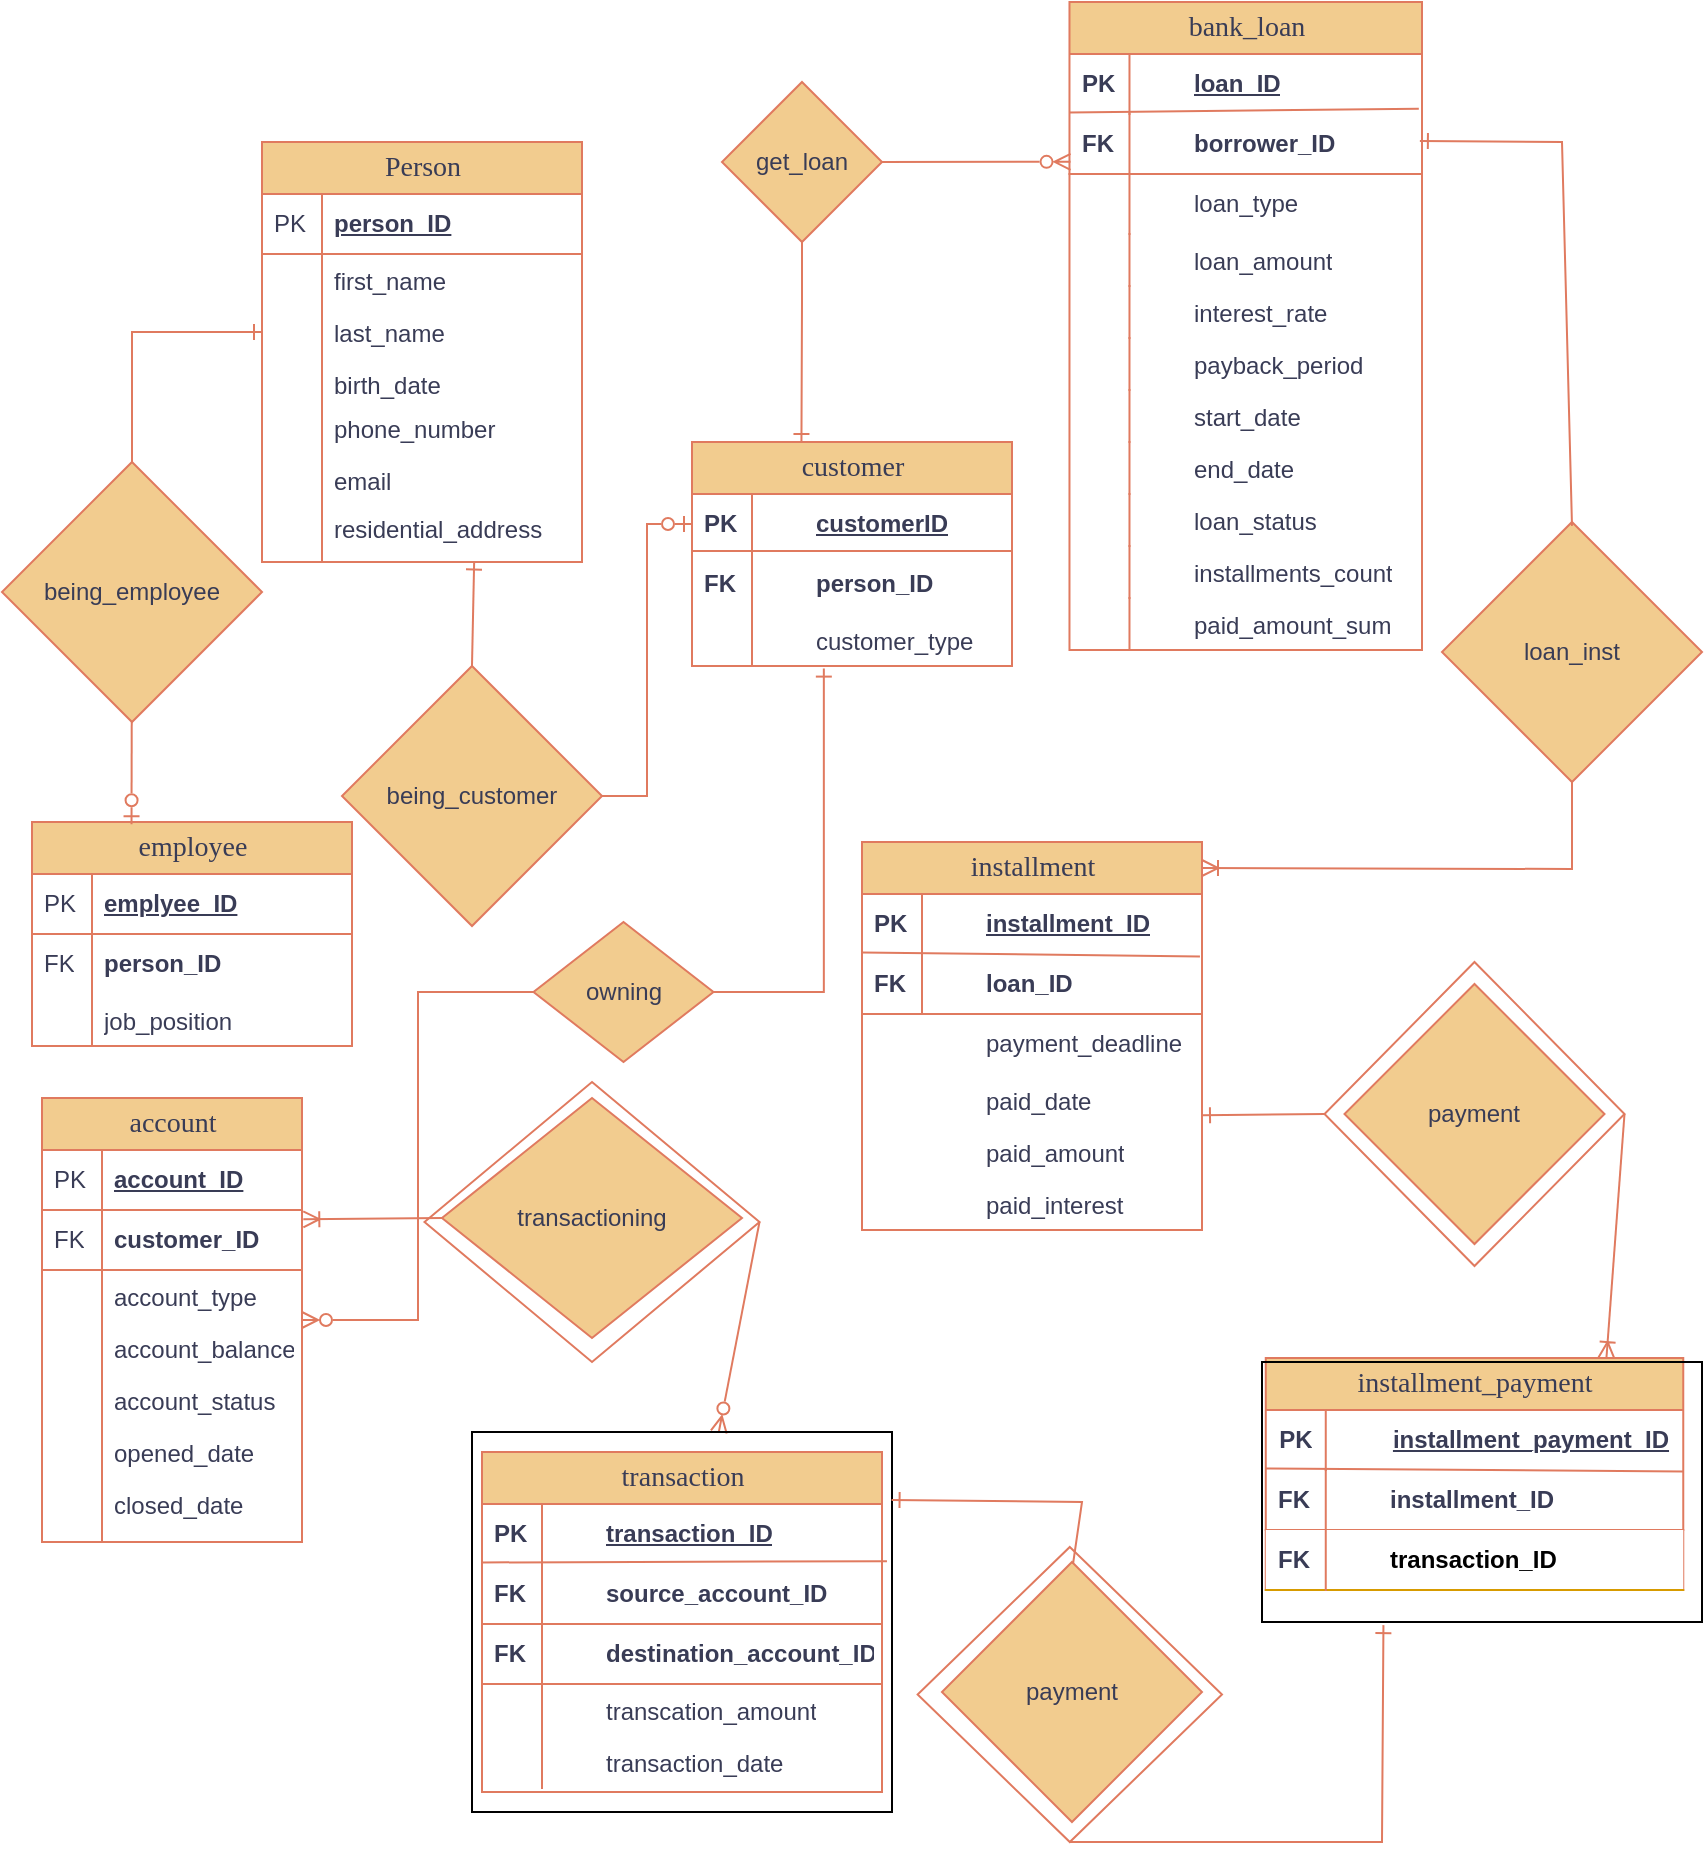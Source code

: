 <mxfile version="26.0.4">
  <diagram id="R2lEEEUBdFMjLlhIrx00" name="Page-1">
    <mxGraphModel dx="989" dy="600" grid="1" gridSize="10" guides="1" tooltips="1" connect="1" arrows="1" fold="1" page="1" pageScale="1" pageWidth="850" pageHeight="1100" math="0" shadow="0" extFonts="Permanent Marker^https://fonts.googleapis.com/css?family=Permanent+Marker">
      <root>
        <mxCell id="0" />
        <mxCell id="1" parent="0" />
        <mxCell id="PLVyx06QW_ByIb6izQH0-1" value="account" style="swimlane;html=1;fontStyle=0;childLayout=stackLayout;horizontal=1;startSize=26;horizontalStack=0;resizeParent=1;resizeLast=0;collapsible=1;marginBottom=0;swimlaneFillColor=#ffffff;align=center;rounded=0;shadow=0;comic=0;labelBackgroundColor=none;strokeWidth=1;fontFamily=Verdana;fontSize=14;swimlaneLine=1;fillColor=#F2CC8F;strokeColor=#E07A5F;fontColor=#393C56;" parent="1" vertex="1">
          <mxGeometry x="20" y="718" width="130" height="222" as="geometry" />
        </mxCell>
        <mxCell id="PLVyx06QW_ByIb6izQH0-2" value="account_ID" style="shape=partialRectangle;top=0;left=0;right=0;bottom=1;html=1;align=left;verticalAlign=middle;fillColor=none;spacingLeft=34;spacingRight=4;whiteSpace=wrap;overflow=hidden;rotatable=0;points=[[0,0.5],[1,0.5]];portConstraint=eastwest;dropTarget=0;fontStyle=5;labelBackgroundColor=none;strokeColor=#E07A5F;fontColor=#393C56;" parent="PLVyx06QW_ByIb6izQH0-1" vertex="1">
          <mxGeometry y="26" width="130" height="30" as="geometry" />
        </mxCell>
        <mxCell id="PLVyx06QW_ByIb6izQH0-3" value="PK" style="shape=partialRectangle;top=0;left=0;bottom=0;html=1;fillColor=none;align=left;verticalAlign=middle;spacingLeft=4;spacingRight=4;whiteSpace=wrap;overflow=hidden;rotatable=0;points=[];portConstraint=eastwest;part=1;labelBackgroundColor=none;strokeColor=#E07A5F;fontColor=#393C56;" parent="PLVyx06QW_ByIb6izQH0-2" vertex="1" connectable="0">
          <mxGeometry width="30" height="30" as="geometry" />
        </mxCell>
        <mxCell id="PLVyx06QW_ByIb6izQH0-4" value="customer_ID" style="shape=partialRectangle;top=0;left=0;right=0;bottom=1;html=1;align=left;verticalAlign=middle;fillColor=none;spacingLeft=34;spacingRight=4;whiteSpace=wrap;overflow=hidden;rotatable=0;points=[[0,0.5],[1,0.5]];portConstraint=eastwest;dropTarget=0;fontStyle=1;labelBackgroundColor=none;strokeColor=#E07A5F;fontColor=#393C56;" parent="PLVyx06QW_ByIb6izQH0-1" vertex="1">
          <mxGeometry y="56" width="130" height="30" as="geometry" />
        </mxCell>
        <mxCell id="PLVyx06QW_ByIb6izQH0-5" value="FK" style="shape=partialRectangle;top=0;left=0;bottom=0;html=1;fillColor=none;align=left;verticalAlign=middle;spacingLeft=4;spacingRight=4;whiteSpace=wrap;overflow=hidden;rotatable=0;points=[];portConstraint=eastwest;part=1;labelBackgroundColor=none;strokeColor=#E07A5F;fontColor=#393C56;" parent="PLVyx06QW_ByIb6izQH0-4" vertex="1" connectable="0">
          <mxGeometry width="30" height="30" as="geometry" />
        </mxCell>
        <mxCell id="PLVyx06QW_ByIb6izQH0-8" value="account_type" style="shape=partialRectangle;top=0;left=0;right=0;bottom=0;html=1;align=left;verticalAlign=top;fillColor=none;spacingLeft=34;spacingRight=4;whiteSpace=wrap;overflow=hidden;rotatable=0;points=[[0,0.5],[1,0.5]];portConstraint=eastwest;dropTarget=0;labelBackgroundColor=none;strokeColor=#E07A5F;fontColor=#393C56;" parent="PLVyx06QW_ByIb6izQH0-1" vertex="1">
          <mxGeometry y="86" width="130" height="26" as="geometry" />
        </mxCell>
        <mxCell id="PLVyx06QW_ByIb6izQH0-9" value="" style="shape=partialRectangle;top=0;left=0;bottom=0;html=1;fillColor=none;align=left;verticalAlign=top;spacingLeft=4;spacingRight=4;whiteSpace=wrap;overflow=hidden;rotatable=0;points=[];portConstraint=eastwest;part=1;labelBackgroundColor=none;strokeColor=#E07A5F;fontColor=#393C56;" parent="PLVyx06QW_ByIb6izQH0-8" vertex="1" connectable="0">
          <mxGeometry width="30" height="26" as="geometry" />
        </mxCell>
        <mxCell id="PLVyx06QW_ByIb6izQH0-10" value="account_balance&lt;span style=&quot;white-space: pre;&quot;&gt;&#x9;&lt;/span&gt;" style="shape=partialRectangle;top=0;left=0;right=0;bottom=0;html=1;align=left;verticalAlign=top;fillColor=none;spacingLeft=34;spacingRight=4;whiteSpace=wrap;overflow=hidden;rotatable=0;points=[[0,0.5],[1,0.5]];portConstraint=eastwest;dropTarget=0;labelBackgroundColor=none;strokeColor=#E07A5F;fontColor=#393C56;" parent="PLVyx06QW_ByIb6izQH0-1" vertex="1">
          <mxGeometry y="112" width="130" height="26" as="geometry" />
        </mxCell>
        <mxCell id="PLVyx06QW_ByIb6izQH0-11" value="" style="shape=partialRectangle;top=0;left=0;bottom=0;html=1;fillColor=none;align=left;verticalAlign=top;spacingLeft=4;spacingRight=4;whiteSpace=wrap;overflow=hidden;rotatable=0;points=[];portConstraint=eastwest;part=1;labelBackgroundColor=none;strokeColor=#E07A5F;fontColor=#393C56;" parent="PLVyx06QW_ByIb6izQH0-10" vertex="1" connectable="0">
          <mxGeometry width="30" height="26" as="geometry" />
        </mxCell>
        <mxCell id="PLVyx06QW_ByIb6izQH0-12" value="account_status" style="shape=partialRectangle;top=0;left=0;right=0;bottom=0;html=1;align=left;verticalAlign=top;fillColor=none;spacingLeft=34;spacingRight=4;whiteSpace=wrap;overflow=hidden;rotatable=0;points=[[0,0.5],[1,0.5]];portConstraint=eastwest;dropTarget=0;labelBackgroundColor=none;strokeColor=#E07A5F;fontColor=#393C56;" parent="PLVyx06QW_ByIb6izQH0-1" vertex="1">
          <mxGeometry y="138" width="130" height="26" as="geometry" />
        </mxCell>
        <mxCell id="PLVyx06QW_ByIb6izQH0-13" value="" style="shape=partialRectangle;top=0;left=0;bottom=0;html=1;fillColor=none;align=left;verticalAlign=top;spacingLeft=4;spacingRight=4;whiteSpace=wrap;overflow=hidden;rotatable=0;points=[];portConstraint=eastwest;part=1;labelBackgroundColor=none;strokeColor=#E07A5F;fontColor=#393C56;" parent="PLVyx06QW_ByIb6izQH0-12" vertex="1" connectable="0">
          <mxGeometry width="30" height="26" as="geometry" />
        </mxCell>
        <mxCell id="PLVyx06QW_ByIb6izQH0-14" value="opened_date" style="shape=partialRectangle;top=0;left=0;right=0;bottom=0;html=1;align=left;verticalAlign=top;fillColor=none;spacingLeft=34;spacingRight=4;whiteSpace=wrap;overflow=hidden;rotatable=0;points=[[0,0.5],[1,0.5]];portConstraint=eastwest;dropTarget=0;labelBackgroundColor=none;strokeColor=#E07A5F;fontColor=#393C56;" parent="PLVyx06QW_ByIb6izQH0-1" vertex="1">
          <mxGeometry y="164" width="130" height="26" as="geometry" />
        </mxCell>
        <mxCell id="PLVyx06QW_ByIb6izQH0-15" value="" style="shape=partialRectangle;top=0;left=0;bottom=0;html=1;fillColor=none;align=left;verticalAlign=top;spacingLeft=4;spacingRight=4;whiteSpace=wrap;overflow=hidden;rotatable=0;points=[];portConstraint=eastwest;part=1;labelBackgroundColor=none;strokeColor=#E07A5F;fontColor=#393C56;" parent="PLVyx06QW_ByIb6izQH0-14" vertex="1" connectable="0">
          <mxGeometry width="30" height="26" as="geometry" />
        </mxCell>
        <mxCell id="PLVyx06QW_ByIb6izQH0-16" value="closed_date" style="shape=partialRectangle;top=0;left=0;right=0;bottom=0;html=1;align=left;verticalAlign=top;fillColor=none;spacingLeft=34;spacingRight=4;whiteSpace=wrap;overflow=hidden;rotatable=0;points=[[0,0.5],[1,0.5]];portConstraint=eastwest;dropTarget=0;labelBackgroundColor=none;strokeColor=#E07A5F;fontColor=#393C56;" parent="PLVyx06QW_ByIb6izQH0-1" vertex="1">
          <mxGeometry y="190" width="130" height="30" as="geometry" />
        </mxCell>
        <mxCell id="PLVyx06QW_ByIb6izQH0-17" value="" style="shape=partialRectangle;top=0;left=0;bottom=0;html=1;fillColor=none;align=left;verticalAlign=top;spacingLeft=4;spacingRight=4;whiteSpace=wrap;overflow=hidden;rotatable=0;points=[];portConstraint=eastwest;part=1;labelBackgroundColor=none;strokeColor=#E07A5F;fontColor=#393C56;" parent="PLVyx06QW_ByIb6izQH0-16" vertex="1" connectable="0">
          <mxGeometry width="30" height="30" as="geometry" />
        </mxCell>
        <mxCell id="PLVyx06QW_ByIb6izQH0-18" value="" style="shape=partialRectangle;top=0;left=0;right=0;bottom=0;html=1;align=left;verticalAlign=top;fillColor=none;spacingLeft=34;spacingRight=4;whiteSpace=wrap;overflow=hidden;rotatable=0;points=[[0,0.5],[1,0.5]];portConstraint=eastwest;dropTarget=0;labelBackgroundColor=none;strokeColor=#E07A5F;fontColor=#393C56;" parent="PLVyx06QW_ByIb6izQH0-1" vertex="1">
          <mxGeometry y="220" width="130" height="2" as="geometry" />
        </mxCell>
        <mxCell id="PLVyx06QW_ByIb6izQH0-19" value="" style="shape=partialRectangle;top=0;left=0;bottom=0;html=1;fillColor=none;align=left;verticalAlign=top;spacingLeft=4;spacingRight=4;whiteSpace=wrap;overflow=hidden;rotatable=0;points=[];portConstraint=eastwest;part=1;labelBackgroundColor=none;strokeColor=#E07A5F;fontColor=#393C56;" parent="PLVyx06QW_ByIb6izQH0-18" vertex="1" connectable="0">
          <mxGeometry width="30" height="2" as="geometry" />
        </mxCell>
        <mxCell id="PLVyx06QW_ByIb6izQH0-20" value="Person" style="swimlane;html=1;fontStyle=0;childLayout=stackLayout;horizontal=1;startSize=26;horizontalStack=0;resizeParent=1;resizeLast=0;collapsible=1;marginBottom=0;swimlaneFillColor=#ffffff;align=center;rounded=0;shadow=0;comic=0;labelBackgroundColor=none;strokeWidth=1;fontFamily=Verdana;fontSize=14;fillColor=#F2CC8F;strokeColor=#E07A5F;fontColor=#393C56;" parent="1" vertex="1">
          <mxGeometry x="130" y="240" width="160" height="210" as="geometry" />
        </mxCell>
        <mxCell id="PLVyx06QW_ByIb6izQH0-21" value="person_ID" style="shape=partialRectangle;top=0;left=0;right=0;bottom=1;html=1;align=left;verticalAlign=middle;fillColor=none;spacingLeft=34;spacingRight=4;whiteSpace=wrap;overflow=hidden;rotatable=0;points=[[0,0.5],[1,0.5]];portConstraint=eastwest;dropTarget=0;fontStyle=5;labelBackgroundColor=none;strokeColor=#E07A5F;fontColor=#393C56;" parent="PLVyx06QW_ByIb6izQH0-20" vertex="1">
          <mxGeometry y="26" width="160" height="30" as="geometry" />
        </mxCell>
        <mxCell id="PLVyx06QW_ByIb6izQH0-22" value="PK" style="shape=partialRectangle;top=0;left=0;bottom=0;html=1;fillColor=none;align=left;verticalAlign=middle;spacingLeft=4;spacingRight=4;whiteSpace=wrap;overflow=hidden;rotatable=0;points=[];portConstraint=eastwest;part=1;labelBackgroundColor=none;strokeColor=#E07A5F;fontColor=#393C56;" parent="PLVyx06QW_ByIb6izQH0-21" vertex="1" connectable="0">
          <mxGeometry width="30" height="30" as="geometry" />
        </mxCell>
        <mxCell id="PLVyx06QW_ByIb6izQH0-23" value="first_name" style="shape=partialRectangle;top=0;left=0;right=0;bottom=0;html=1;align=left;verticalAlign=top;fillColor=none;spacingLeft=34;spacingRight=4;whiteSpace=wrap;overflow=hidden;rotatable=0;points=[[0,0.5],[1,0.5]];portConstraint=eastwest;dropTarget=0;labelBackgroundColor=none;strokeColor=#E07A5F;fontColor=#393C56;" parent="PLVyx06QW_ByIb6izQH0-20" vertex="1">
          <mxGeometry y="56" width="160" height="26" as="geometry" />
        </mxCell>
        <mxCell id="PLVyx06QW_ByIb6izQH0-24" value="" style="shape=partialRectangle;top=0;left=0;bottom=0;html=1;fillColor=none;align=left;verticalAlign=top;spacingLeft=4;spacingRight=4;whiteSpace=wrap;overflow=hidden;rotatable=0;points=[];portConstraint=eastwest;part=1;labelBackgroundColor=none;strokeColor=#E07A5F;fontColor=#393C56;" parent="PLVyx06QW_ByIb6izQH0-23" vertex="1" connectable="0">
          <mxGeometry width="30" height="26" as="geometry" />
        </mxCell>
        <mxCell id="PLVyx06QW_ByIb6izQH0-25" value="last_name" style="shape=partialRectangle;top=0;left=0;right=0;bottom=0;html=1;align=left;verticalAlign=top;fillColor=none;spacingLeft=34;spacingRight=4;whiteSpace=wrap;overflow=hidden;rotatable=0;points=[[0,0.5],[1,0.5]];portConstraint=eastwest;dropTarget=0;labelBackgroundColor=none;strokeColor=#E07A5F;fontColor=#393C56;" parent="PLVyx06QW_ByIb6izQH0-20" vertex="1">
          <mxGeometry y="82" width="160" height="26" as="geometry" />
        </mxCell>
        <mxCell id="PLVyx06QW_ByIb6izQH0-26" value="" style="shape=partialRectangle;top=0;left=0;bottom=0;html=1;fillColor=none;align=left;verticalAlign=top;spacingLeft=4;spacingRight=4;whiteSpace=wrap;overflow=hidden;rotatable=0;points=[];portConstraint=eastwest;part=1;labelBackgroundColor=none;strokeColor=#E07A5F;fontColor=#393C56;" parent="PLVyx06QW_ByIb6izQH0-25" vertex="1" connectable="0">
          <mxGeometry width="30" height="26" as="geometry" />
        </mxCell>
        <mxCell id="PLVyx06QW_ByIb6izQH0-27" value="birth_date" style="shape=partialRectangle;top=0;left=0;right=0;bottom=0;html=1;align=left;verticalAlign=top;fillColor=none;spacingLeft=34;spacingRight=4;whiteSpace=wrap;overflow=hidden;rotatable=0;points=[[0,0.5],[1,0.5]];portConstraint=eastwest;dropTarget=0;labelBackgroundColor=none;strokeColor=#E07A5F;fontColor=#393C56;" parent="PLVyx06QW_ByIb6izQH0-20" vertex="1">
          <mxGeometry y="108" width="160" height="22" as="geometry" />
        </mxCell>
        <mxCell id="PLVyx06QW_ByIb6izQH0-28" value="" style="shape=partialRectangle;top=0;left=0;bottom=0;html=1;fillColor=none;align=left;verticalAlign=top;spacingLeft=4;spacingRight=4;whiteSpace=wrap;overflow=hidden;rotatable=0;points=[];portConstraint=eastwest;part=1;labelBackgroundColor=none;strokeColor=#E07A5F;fontColor=#393C56;" parent="PLVyx06QW_ByIb6izQH0-27" vertex="1" connectable="0">
          <mxGeometry width="30" height="22" as="geometry" />
        </mxCell>
        <mxCell id="PLVyx06QW_ByIb6izQH0-29" value="&lt;div&gt;phone_number&lt;/div&gt;" style="shape=partialRectangle;top=0;left=0;right=0;bottom=0;html=1;align=left;verticalAlign=top;fillColor=none;spacingLeft=34;spacingRight=4;whiteSpace=wrap;overflow=hidden;rotatable=0;points=[[0,0.5],[1,0.5]];portConstraint=eastwest;dropTarget=0;labelBackgroundColor=none;strokeColor=#E07A5F;fontColor=#393C56;" parent="PLVyx06QW_ByIb6izQH0-20" vertex="1">
          <mxGeometry y="130" width="160" height="26" as="geometry" />
        </mxCell>
        <mxCell id="PLVyx06QW_ByIb6izQH0-30" value="" style="shape=partialRectangle;top=0;left=0;bottom=0;html=1;fillColor=none;align=left;verticalAlign=top;spacingLeft=4;spacingRight=4;whiteSpace=wrap;overflow=hidden;rotatable=0;points=[];portConstraint=eastwest;part=1;labelBackgroundColor=none;strokeColor=#E07A5F;fontColor=#393C56;" parent="PLVyx06QW_ByIb6izQH0-29" vertex="1" connectable="0">
          <mxGeometry width="30" height="26" as="geometry" />
        </mxCell>
        <mxCell id="PLVyx06QW_ByIb6izQH0-31" value="&lt;div&gt;email&lt;/div&gt;" style="shape=partialRectangle;top=0;left=0;right=0;bottom=0;html=1;align=left;verticalAlign=top;fillColor=none;spacingLeft=34;spacingRight=4;whiteSpace=wrap;overflow=hidden;rotatable=0;points=[[0,0.5],[1,0.5]];portConstraint=eastwest;dropTarget=0;labelBackgroundColor=none;strokeColor=#E07A5F;fontColor=#393C56;" parent="PLVyx06QW_ByIb6izQH0-20" vertex="1">
          <mxGeometry y="156" width="160" height="24" as="geometry" />
        </mxCell>
        <mxCell id="PLVyx06QW_ByIb6izQH0-32" value="" style="shape=partialRectangle;top=0;left=0;bottom=0;html=1;fillColor=none;align=left;verticalAlign=top;spacingLeft=4;spacingRight=4;whiteSpace=wrap;overflow=hidden;rotatable=0;points=[];portConstraint=eastwest;part=1;labelBackgroundColor=none;strokeColor=#E07A5F;fontColor=#393C56;" parent="PLVyx06QW_ByIb6izQH0-31" vertex="1" connectable="0">
          <mxGeometry width="30" height="24" as="geometry" />
        </mxCell>
        <mxCell id="PLVyx06QW_ByIb6izQH0-33" value="residential_address" style="shape=partialRectangle;top=0;left=0;right=0;bottom=0;html=1;align=left;verticalAlign=top;fillColor=none;spacingLeft=34;spacingRight=4;whiteSpace=wrap;overflow=hidden;rotatable=0;points=[[0,0.5],[1,0.5]];portConstraint=eastwest;dropTarget=0;labelBackgroundColor=none;strokeColor=#E07A5F;fontColor=#393C56;" parent="PLVyx06QW_ByIb6izQH0-20" vertex="1">
          <mxGeometry y="180" width="160" height="30" as="geometry" />
        </mxCell>
        <mxCell id="PLVyx06QW_ByIb6izQH0-34" value="" style="shape=partialRectangle;top=0;left=0;bottom=0;html=1;fillColor=none;align=left;verticalAlign=top;spacingLeft=4;spacingRight=4;whiteSpace=wrap;overflow=hidden;rotatable=0;points=[];portConstraint=eastwest;part=1;labelBackgroundColor=none;strokeColor=#E07A5F;fontColor=#393C56;" parent="PLVyx06QW_ByIb6izQH0-33" vertex="1" connectable="0">
          <mxGeometry width="30" height="30" as="geometry" />
        </mxCell>
        <mxCell id="PLVyx06QW_ByIb6izQH0-35" value="transaction" style="swimlane;html=1;fontStyle=0;childLayout=stackLayout;horizontal=1;startSize=26;horizontalStack=0;resizeParent=1;resizeLast=0;collapsible=1;marginBottom=0;swimlaneFillColor=#ffffff;align=center;rounded=0;shadow=0;comic=0;labelBackgroundColor=none;strokeWidth=1;fontFamily=Verdana;fontSize=14;fillColor=#F2CC8F;strokeColor=#E07A5F;fontColor=#393C56;" parent="1" vertex="1">
          <mxGeometry x="240" y="895" width="200" height="170" as="geometry" />
        </mxCell>
        <mxCell id="PLVyx06QW_ByIb6izQH0-36" value="transaction_ID" style="shape=partialRectangle;top=0;left=0;right=0;bottom=0;html=1;align=left;verticalAlign=middle;fillColor=none;spacingLeft=60;spacingRight=4;whiteSpace=wrap;overflow=hidden;rotatable=0;points=[[0,0.5],[1,0.5]];portConstraint=eastwest;dropTarget=0;fontStyle=5;labelBackgroundColor=none;strokeColor=#E07A5F;fontColor=#393C56;" parent="PLVyx06QW_ByIb6izQH0-35" vertex="1">
          <mxGeometry y="26" width="200" height="30" as="geometry" />
        </mxCell>
        <mxCell id="PLVyx06QW_ByIb6izQH0-37" value="PK" style="shape=partialRectangle;fontStyle=1;top=0;left=0;bottom=0;html=1;fillColor=none;align=left;verticalAlign=middle;spacingLeft=4;spacingRight=4;whiteSpace=wrap;overflow=hidden;rotatable=0;points=[];portConstraint=eastwest;part=1;labelBackgroundColor=none;strokeColor=#E07A5F;fontColor=#393C56;" parent="PLVyx06QW_ByIb6izQH0-36" vertex="1" connectable="0">
          <mxGeometry width="30" height="30" as="geometry" />
        </mxCell>
        <mxCell id="PLVyx06QW_ByIb6izQH0-38" value="" style="edgeStyle=none;orthogonalLoop=1;jettySize=auto;html=1;rounded=0;endArrow=none;endFill=0;labelBackgroundColor=none;fontColor=default;strokeColor=#E07A5F;entryX=0.988;entryY=0.34;entryDx=0;entryDy=0;entryPerimeter=0;" parent="PLVyx06QW_ByIb6izQH0-35" target="PLVyx06QW_ByIb6izQH0-161" edge="1">
          <mxGeometry width="80" relative="1" as="geometry">
            <mxPoint y="55.23" as="sourcePoint" />
            <mxPoint x="260" y="55.23" as="targetPoint" />
            <Array as="points" />
          </mxGeometry>
        </mxCell>
        <mxCell id="PLVyx06QW_ByIb6izQH0-39" value="source_account_ID" style="shape=partialRectangle;top=0;left=0;right=0;bottom=1;html=1;align=left;verticalAlign=middle;fillColor=none;spacingLeft=60;spacingRight=4;whiteSpace=wrap;overflow=hidden;rotatable=0;points=[[0,0.5],[1,0.5]];portConstraint=eastwest;dropTarget=0;fontStyle=1;labelBackgroundColor=none;strokeColor=#E07A5F;fontColor=#393C56;" parent="PLVyx06QW_ByIb6izQH0-35" vertex="1">
          <mxGeometry y="56" width="200" height="30" as="geometry" />
        </mxCell>
        <mxCell id="PLVyx06QW_ByIb6izQH0-40" value="FK" style="shape=partialRectangle;fontStyle=1;top=0;left=0;bottom=0;html=1;fillColor=none;align=left;verticalAlign=middle;spacingLeft=4;spacingRight=4;whiteSpace=wrap;overflow=hidden;rotatable=0;points=[];portConstraint=eastwest;part=1;labelBackgroundColor=none;strokeColor=#E07A5F;fontColor=#393C56;" parent="PLVyx06QW_ByIb6izQH0-39" vertex="1" connectable="0">
          <mxGeometry width="30" height="30" as="geometry" />
        </mxCell>
        <mxCell id="PLVyx06QW_ByIb6izQH0-41" value="destination_account_ID" style="shape=partialRectangle;top=0;left=0;right=0;bottom=1;html=1;align=left;verticalAlign=middle;fillColor=none;spacingLeft=60;spacingRight=4;whiteSpace=wrap;overflow=hidden;rotatable=0;points=[[0,0.5],[1,0.5]];portConstraint=eastwest;dropTarget=0;fontStyle=1;labelBackgroundColor=none;strokeColor=#E07A5F;fontColor=#393C56;" parent="PLVyx06QW_ByIb6izQH0-35" vertex="1">
          <mxGeometry y="86" width="200" height="30" as="geometry" />
        </mxCell>
        <mxCell id="PLVyx06QW_ByIb6izQH0-42" value="FK" style="shape=partialRectangle;fontStyle=1;top=0;left=0;bottom=0;html=1;fillColor=none;align=left;verticalAlign=middle;spacingLeft=4;spacingRight=4;whiteSpace=wrap;overflow=hidden;rotatable=0;points=[];portConstraint=eastwest;part=1;labelBackgroundColor=none;strokeColor=#E07A5F;fontColor=#393C56;" parent="PLVyx06QW_ByIb6izQH0-41" vertex="1" connectable="0">
          <mxGeometry width="30" height="30" as="geometry" />
        </mxCell>
        <mxCell id="PLVyx06QW_ByIb6izQH0-43" value="transcation_amount" style="shape=partialRectangle;top=0;left=0;right=0;bottom=0;html=1;align=left;verticalAlign=top;fillColor=none;spacingLeft=60;spacingRight=4;whiteSpace=wrap;overflow=hidden;rotatable=0;points=[[0,0.5],[1,0.5]];portConstraint=eastwest;dropTarget=0;labelBackgroundColor=none;strokeColor=#E07A5F;fontColor=#393C56;" parent="PLVyx06QW_ByIb6izQH0-35" vertex="1">
          <mxGeometry y="116" width="200" height="26" as="geometry" />
        </mxCell>
        <mxCell id="PLVyx06QW_ByIb6izQH0-44" value="" style="shape=partialRectangle;top=0;left=0;bottom=0;html=1;fillColor=none;align=left;verticalAlign=top;spacingLeft=4;spacingRight=4;whiteSpace=wrap;overflow=hidden;rotatable=0;points=[];portConstraint=eastwest;part=1;labelBackgroundColor=none;strokeColor=#E07A5F;fontColor=#393C56;" parent="PLVyx06QW_ByIb6izQH0-43" vertex="1" connectable="0">
          <mxGeometry width="30" height="26" as="geometry" />
        </mxCell>
        <mxCell id="PLVyx06QW_ByIb6izQH0-45" value="transaction_date" style="shape=partialRectangle;top=0;left=0;right=0;bottom=0;html=1;align=left;verticalAlign=top;fillColor=none;spacingLeft=60;spacingRight=4;whiteSpace=wrap;overflow=hidden;rotatable=0;points=[[0,0.5],[1,0.5]];portConstraint=eastwest;dropTarget=0;labelBackgroundColor=none;strokeColor=#E07A5F;fontColor=#393C56;" parent="PLVyx06QW_ByIb6izQH0-35" vertex="1">
          <mxGeometry y="142" width="200" height="26" as="geometry" />
        </mxCell>
        <mxCell id="PLVyx06QW_ByIb6izQH0-46" value="" style="shape=partialRectangle;top=0;left=0;bottom=0;html=1;fillColor=none;align=left;verticalAlign=top;spacingLeft=4;spacingRight=4;whiteSpace=wrap;overflow=hidden;rotatable=0;points=[];portConstraint=eastwest;part=1;labelBackgroundColor=none;strokeColor=#E07A5F;fontColor=#393C56;" parent="PLVyx06QW_ByIb6izQH0-45" vertex="1" connectable="0">
          <mxGeometry width="30" height="26" as="geometry" />
        </mxCell>
        <mxCell id="PLVyx06QW_ByIb6izQH0-47" value="customer" style="swimlane;html=1;fontStyle=0;childLayout=stackLayout;horizontal=1;startSize=26;horizontalStack=0;resizeParent=1;resizeLast=0;collapsible=1;marginBottom=0;swimlaneFillColor=#ffffff;align=center;rounded=0;shadow=0;comic=0;labelBackgroundColor=none;strokeWidth=1;fontFamily=Verdana;fontSize=14;fillColor=#F2CC8F;strokeColor=#E07A5F;fontColor=#393C56;" parent="1" vertex="1">
          <mxGeometry x="345" y="390" width="160" height="112" as="geometry" />
        </mxCell>
        <mxCell id="PLVyx06QW_ByIb6izQH0-48" value="customerID" style="shape=partialRectangle;top=0;left=0;right=0;bottom=0;html=1;align=left;verticalAlign=middle;fillColor=none;spacingLeft=60;spacingRight=4;whiteSpace=wrap;overflow=hidden;rotatable=0;points=[[0,0.5],[1,0.5]];portConstraint=eastwest;dropTarget=0;fontStyle=5;labelBackgroundColor=none;strokeColor=#E07A5F;fontColor=#393C56;" parent="PLVyx06QW_ByIb6izQH0-47" vertex="1">
          <mxGeometry y="26" width="160" height="30" as="geometry" />
        </mxCell>
        <mxCell id="PLVyx06QW_ByIb6izQH0-49" value="PK" style="shape=partialRectangle;fontStyle=1;top=0;left=0;bottom=0;html=1;fillColor=none;align=left;verticalAlign=middle;spacingLeft=4;spacingRight=4;whiteSpace=wrap;overflow=hidden;rotatable=0;points=[];portConstraint=eastwest;part=1;labelBackgroundColor=none;strokeColor=#E07A5F;fontColor=#393C56;" parent="PLVyx06QW_ByIb6izQH0-48" vertex="1" connectable="0">
          <mxGeometry width="30" height="30" as="geometry" />
        </mxCell>
        <mxCell id="PLVyx06QW_ByIb6izQH0-124" value="" style="endArrow=none;html=1;rounded=0;labelBackgroundColor=none;fontColor=default;strokeColor=#E07A5F;" parent="PLVyx06QW_ByIb6izQH0-47" edge="1">
          <mxGeometry width="50" height="50" relative="1" as="geometry">
            <mxPoint y="13" as="sourcePoint" />
            <mxPoint y="99" as="targetPoint" />
          </mxGeometry>
        </mxCell>
        <mxCell id="PLVyx06QW_ByIb6izQH0-50" value="person_ID" style="shape=partialRectangle;top=0;left=0;right=0;bottom=0;html=1;align=left;verticalAlign=middle;spacingLeft=60;spacingRight=4;whiteSpace=wrap;overflow=hidden;rotatable=0;points=[[0,0.5],[1,0.5]];portConstraint=eastwest;dropTarget=0;fontStyle=1;labelBackgroundColor=none;fillColor=none;strokeColor=#E07A5F;fontColor=#393C56;" parent="PLVyx06QW_ByIb6izQH0-47" vertex="1">
          <mxGeometry y="56" width="160" height="30" as="geometry" />
        </mxCell>
        <mxCell id="PLVyx06QW_ByIb6izQH0-51" value="FK" style="shape=partialRectangle;fontStyle=1;top=0;left=0;bottom=0;html=1;fillColor=none;align=left;verticalAlign=middle;spacingLeft=4;spacingRight=4;whiteSpace=wrap;overflow=hidden;rotatable=0;points=[];portConstraint=eastwest;part=1;labelBackgroundColor=none;strokeColor=#E07A5F;fontColor=#393C56;" parent="PLVyx06QW_ByIb6izQH0-50" vertex="1" connectable="0">
          <mxGeometry width="30" height="30" as="geometry" />
        </mxCell>
        <mxCell id="PLVyx06QW_ByIb6izQH0-52" value="" style="edgeStyle=none;orthogonalLoop=1;jettySize=auto;html=1;rounded=0;endArrow=none;endFill=0;entryX=0.997;entryY=0.95;entryDx=0;entryDy=0;entryPerimeter=0;exitX=0.003;exitY=0.95;exitDx=0;exitDy=0;exitPerimeter=0;labelBackgroundColor=none;fontColor=default;strokeColor=#E07A5F;" parent="PLVyx06QW_ByIb6izQH0-47" source="PLVyx06QW_ByIb6izQH0-48" target="PLVyx06QW_ByIb6izQH0-48" edge="1">
          <mxGeometry width="80" relative="1" as="geometry">
            <mxPoint x="40" y="55.17" as="sourcePoint" />
            <mxPoint x="120" y="55.17" as="targetPoint" />
            <Array as="points" />
          </mxGeometry>
        </mxCell>
        <mxCell id="PLVyx06QW_ByIb6izQH0-123" value="" style="endArrow=none;html=1;rounded=0;labelBackgroundColor=none;fontColor=default;strokeColor=#E07A5F;" parent="PLVyx06QW_ByIb6izQH0-47" edge="1">
          <mxGeometry width="50" height="50" relative="1" as="geometry">
            <mxPoint x="160" y="13" as="sourcePoint" />
            <mxPoint x="160" y="99" as="targetPoint" />
          </mxGeometry>
        </mxCell>
        <mxCell id="PLVyx06QW_ByIb6izQH0-53" value="customer_type" style="shape=partialRectangle;top=0;left=0;right=0;bottom=0;html=1;align=left;verticalAlign=top;fillColor=none;spacingLeft=60;spacingRight=4;whiteSpace=wrap;overflow=hidden;rotatable=0;points=[[0,0.5],[1,0.5]];portConstraint=eastwest;dropTarget=0;labelBackgroundColor=none;strokeColor=#E07A5F;fontColor=#393C56;" parent="PLVyx06QW_ByIb6izQH0-47" vertex="1">
          <mxGeometry y="86" width="160" height="26" as="geometry" />
        </mxCell>
        <mxCell id="PLVyx06QW_ByIb6izQH0-54" value="" style="shape=partialRectangle;top=0;left=0;bottom=0;html=1;fillColor=none;align=left;verticalAlign=top;spacingLeft=4;spacingRight=4;whiteSpace=wrap;overflow=hidden;rotatable=0;points=[];portConstraint=eastwest;part=1;labelBackgroundColor=none;strokeColor=#E07A5F;fontColor=#393C56;" parent="PLVyx06QW_ByIb6izQH0-53" vertex="1" connectable="0">
          <mxGeometry width="30" height="26" as="geometry" />
        </mxCell>
        <mxCell id="PLVyx06QW_ByIb6izQH0-55" value="employee" style="swimlane;html=1;fontStyle=0;childLayout=stackLayout;horizontal=1;startSize=26;horizontalStack=0;resizeParent=1;resizeLast=0;collapsible=1;marginBottom=0;swimlaneFillColor=#ffffff;align=center;rounded=0;shadow=0;comic=0;labelBackgroundColor=none;strokeWidth=1;fontFamily=Verdana;fontSize=14;fillColor=#F2CC8F;strokeColor=#E07A5F;fontColor=#393C56;" parent="1" vertex="1">
          <mxGeometry x="15" y="580" width="160" height="112" as="geometry" />
        </mxCell>
        <mxCell id="PLVyx06QW_ByIb6izQH0-56" value="emplyee_ID" style="shape=partialRectangle;top=0;left=0;right=0;bottom=1;html=1;align=left;verticalAlign=middle;fillColor=none;spacingLeft=34;spacingRight=4;whiteSpace=wrap;overflow=hidden;rotatable=0;points=[[0,0.5],[1,0.5]];portConstraint=eastwest;dropTarget=0;fontStyle=5;labelBackgroundColor=none;strokeColor=#E07A5F;fontColor=#393C56;" parent="PLVyx06QW_ByIb6izQH0-55" vertex="1">
          <mxGeometry y="26" width="160" height="30" as="geometry" />
        </mxCell>
        <mxCell id="PLVyx06QW_ByIb6izQH0-57" value="PK" style="shape=partialRectangle;top=0;left=0;bottom=0;html=1;fillColor=none;align=left;verticalAlign=middle;spacingLeft=4;spacingRight=4;whiteSpace=wrap;overflow=hidden;rotatable=0;points=[];portConstraint=eastwest;part=1;labelBackgroundColor=none;strokeColor=#E07A5F;fontColor=#393C56;" parent="PLVyx06QW_ByIb6izQH0-56" vertex="1" connectable="0">
          <mxGeometry width="30" height="30" as="geometry" />
        </mxCell>
        <mxCell id="PLVyx06QW_ByIb6izQH0-58" value="person_ID" style="shape=partialRectangle;top=0;left=0;right=0;bottom=1;html=1;align=left;verticalAlign=middle;fillColor=none;spacingLeft=34;spacingRight=4;whiteSpace=wrap;overflow=hidden;rotatable=0;points=[[0,0.5],[1,0.5]];portConstraint=eastwest;dropTarget=0;fontStyle=1;strokeColor=none;labelBackgroundColor=none;fontColor=#393C56;" parent="PLVyx06QW_ByIb6izQH0-55" vertex="1">
          <mxGeometry y="56" width="160" height="30" as="geometry" />
        </mxCell>
        <mxCell id="PLVyx06QW_ByIb6izQH0-59" value="FK" style="shape=partialRectangle;top=0;left=0;bottom=0;html=1;fillColor=none;align=left;verticalAlign=middle;spacingLeft=4;spacingRight=4;whiteSpace=wrap;overflow=hidden;rotatable=0;points=[];portConstraint=eastwest;part=1;labelBackgroundColor=none;strokeColor=#E07A5F;fontColor=#393C56;" parent="PLVyx06QW_ByIb6izQH0-58" vertex="1" connectable="0">
          <mxGeometry width="30" height="30" as="geometry" />
        </mxCell>
        <mxCell id="PLVyx06QW_ByIb6izQH0-60" value="job_position" style="shape=partialRectangle;top=0;left=0;right=0;bottom=0;html=1;align=left;verticalAlign=top;fillColor=none;spacingLeft=34;spacingRight=4;whiteSpace=wrap;overflow=hidden;rotatable=0;points=[[0,0.5],[1,0.5]];portConstraint=eastwest;dropTarget=0;labelBackgroundColor=none;strokeColor=#E07A5F;fontColor=#393C56;" parent="PLVyx06QW_ByIb6izQH0-55" vertex="1">
          <mxGeometry y="86" width="160" height="24" as="geometry" />
        </mxCell>
        <mxCell id="PLVyx06QW_ByIb6izQH0-61" value="" style="shape=partialRectangle;top=0;left=0;bottom=0;html=1;fillColor=none;align=left;verticalAlign=top;spacingLeft=4;spacingRight=4;whiteSpace=wrap;overflow=hidden;rotatable=0;points=[];portConstraint=eastwest;part=1;labelBackgroundColor=none;strokeColor=#E07A5F;fontColor=#393C56;" parent="PLVyx06QW_ByIb6izQH0-60" vertex="1" connectable="0">
          <mxGeometry width="30" height="24" as="geometry" />
        </mxCell>
        <mxCell id="PLVyx06QW_ByIb6izQH0-62" value="" style="shape=partialRectangle;top=0;left=0;right=0;bottom=0;html=1;align=left;verticalAlign=top;fillColor=none;spacingLeft=34;spacingRight=4;whiteSpace=wrap;overflow=hidden;rotatable=0;points=[[0,0.5],[1,0.5]];portConstraint=eastwest;dropTarget=0;labelBackgroundColor=none;strokeColor=#E07A5F;fontColor=#393C56;" parent="PLVyx06QW_ByIb6izQH0-55" vertex="1">
          <mxGeometry y="110" width="160" height="2" as="geometry" />
        </mxCell>
        <mxCell id="PLVyx06QW_ByIb6izQH0-63" value="" style="shape=partialRectangle;top=0;left=0;bottom=0;html=1;fillColor=none;align=left;verticalAlign=top;spacingLeft=4;spacingRight=4;whiteSpace=wrap;overflow=hidden;rotatable=0;points=[];portConstraint=eastwest;part=1;labelBackgroundColor=none;strokeColor=#E07A5F;fontColor=#393C56;" parent="PLVyx06QW_ByIb6izQH0-62" vertex="1" connectable="0">
          <mxGeometry width="30" height="2" as="geometry" />
        </mxCell>
        <mxCell id="PLVyx06QW_ByIb6izQH0-72" value="bank_loan" style="swimlane;html=1;fontStyle=0;childLayout=stackLayout;horizontal=1;startSize=26;horizontalStack=0;resizeParent=1;resizeLast=0;collapsible=1;marginBottom=0;swimlaneFillColor=#ffffff;align=center;rounded=0;shadow=0;comic=0;labelBackgroundColor=none;strokeWidth=1;fontFamily=Verdana;fontSize=14;fillColor=#F2CC8F;strokeColor=#E07A5F;fontColor=#393C56;" parent="1" vertex="1">
          <mxGeometry x="533.74" y="170" width="176.26" height="324" as="geometry" />
        </mxCell>
        <mxCell id="PLVyx06QW_ByIb6izQH0-73" value="loan_ID" style="shape=partialRectangle;top=0;left=0;right=0;bottom=0;html=1;align=left;verticalAlign=middle;fillColor=none;spacingLeft=60;spacingRight=4;whiteSpace=wrap;overflow=hidden;rotatable=0;points=[[0,0.5],[1,0.5]];portConstraint=eastwest;dropTarget=0;fontStyle=5;labelBackgroundColor=none;strokeColor=#E07A5F;fontColor=#393C56;" parent="PLVyx06QW_ByIb6izQH0-72" vertex="1">
          <mxGeometry y="26" width="176.26" height="30" as="geometry" />
        </mxCell>
        <mxCell id="PLVyx06QW_ByIb6izQH0-74" value="PK" style="shape=partialRectangle;fontStyle=1;top=0;left=0;bottom=0;html=1;fillColor=none;align=left;verticalAlign=middle;spacingLeft=4;spacingRight=4;whiteSpace=wrap;overflow=hidden;rotatable=0;points=[];portConstraint=eastwest;part=1;labelBackgroundColor=none;strokeColor=#E07A5F;fontColor=#393C56;" parent="PLVyx06QW_ByIb6izQH0-73" vertex="1" connectable="0">
          <mxGeometry width="30" height="30" as="geometry" />
        </mxCell>
        <mxCell id="PLVyx06QW_ByIb6izQH0-75" value="" style="edgeStyle=none;orthogonalLoop=1;jettySize=auto;html=1;rounded=0;endArrow=none;endFill=0;labelBackgroundColor=none;fontColor=default;strokeColor=#E07A5F;entryX=0.991;entryY=-0.089;entryDx=0;entryDy=0;entryPerimeter=0;" parent="PLVyx06QW_ByIb6izQH0-72" target="PLVyx06QW_ByIb6izQH0-76" edge="1">
          <mxGeometry width="80" relative="1" as="geometry">
            <mxPoint y="55.23" as="sourcePoint" />
            <mxPoint x="260" y="55.23" as="targetPoint" />
            <Array as="points" />
          </mxGeometry>
        </mxCell>
        <mxCell id="PLVyx06QW_ByIb6izQH0-76" value="borrower_ID" style="shape=partialRectangle;top=0;left=0;right=0;bottom=1;html=1;align=left;verticalAlign=middle;fillColor=none;spacingLeft=60;spacingRight=4;whiteSpace=wrap;overflow=hidden;rotatable=0;points=[[0,0.5],[1,0.5]];portConstraint=eastwest;dropTarget=0;fontStyle=1;labelBackgroundColor=none;strokeColor=#E07A5F;fontColor=#393C56;" parent="PLVyx06QW_ByIb6izQH0-72" vertex="1">
          <mxGeometry y="56" width="176.26" height="30" as="geometry" />
        </mxCell>
        <mxCell id="PLVyx06QW_ByIb6izQH0-77" value="FK" style="shape=partialRectangle;fontStyle=1;top=0;left=0;bottom=0;html=1;fillColor=none;align=left;verticalAlign=middle;spacingLeft=4;spacingRight=4;whiteSpace=wrap;overflow=hidden;rotatable=0;points=[];portConstraint=eastwest;part=1;labelBackgroundColor=none;strokeColor=#E07A5F;fontColor=#393C56;" parent="PLVyx06QW_ByIb6izQH0-76" vertex="1" connectable="0">
          <mxGeometry width="30" height="30" as="geometry" />
        </mxCell>
        <mxCell id="PLVyx06QW_ByIb6izQH0-78" value="loan_type" style="shape=partialRectangle;top=0;left=0;right=0;bottom=1;html=1;align=left;verticalAlign=middle;fillColor=none;spacingLeft=60;spacingRight=4;whiteSpace=wrap;overflow=hidden;rotatable=0;points=[[0,0.5],[1,0.5]];portConstraint=eastwest;dropTarget=0;fontStyle=0;strokeColor=none;labelBackgroundColor=none;fontColor=#393C56;" parent="PLVyx06QW_ByIb6izQH0-72" vertex="1">
          <mxGeometry y="86" width="176.26" height="30" as="geometry" />
        </mxCell>
        <mxCell id="PLVyx06QW_ByIb6izQH0-79" value="" style="shape=partialRectangle;fontStyle=1;top=0;left=0;bottom=0;html=1;fillColor=none;align=left;verticalAlign=middle;spacingLeft=4;spacingRight=4;whiteSpace=wrap;overflow=hidden;rotatable=0;points=[];portConstraint=eastwest;part=1;labelBackgroundColor=none;strokeColor=#E07A5F;fontColor=#393C56;" parent="PLVyx06QW_ByIb6izQH0-78" vertex="1" connectable="0">
          <mxGeometry width="30" height="30" as="geometry" />
        </mxCell>
        <mxCell id="PLVyx06QW_ByIb6izQH0-80" value="loan_amount" style="shape=partialRectangle;top=0;left=0;right=0;bottom=0;html=1;align=left;verticalAlign=top;fillColor=none;spacingLeft=60;spacingRight=4;whiteSpace=wrap;overflow=hidden;rotatable=0;points=[[0,0.5],[1,0.5]];portConstraint=eastwest;dropTarget=0;labelBackgroundColor=none;strokeColor=#E07A5F;fontColor=#393C56;" parent="PLVyx06QW_ByIb6izQH0-72" vertex="1">
          <mxGeometry y="116" width="176.26" height="26" as="geometry" />
        </mxCell>
        <mxCell id="PLVyx06QW_ByIb6izQH0-81" value="" style="shape=partialRectangle;top=0;left=0;bottom=0;html=1;fillColor=none;align=left;verticalAlign=top;spacingLeft=4;spacingRight=4;whiteSpace=wrap;overflow=hidden;rotatable=0;points=[];portConstraint=eastwest;part=1;labelBackgroundColor=none;strokeColor=#E07A5F;fontColor=#393C56;" parent="PLVyx06QW_ByIb6izQH0-80" vertex="1" connectable="0">
          <mxGeometry width="30" height="26" as="geometry" />
        </mxCell>
        <mxCell id="PLVyx06QW_ByIb6izQH0-82" value="interest_rate" style="shape=partialRectangle;top=0;left=0;right=0;bottom=0;html=1;align=left;verticalAlign=top;fillColor=none;spacingLeft=60;spacingRight=4;whiteSpace=wrap;overflow=hidden;rotatable=0;points=[[0,0.5],[1,0.5]];portConstraint=eastwest;dropTarget=0;labelBackgroundColor=none;strokeColor=#E07A5F;fontColor=#393C56;" parent="PLVyx06QW_ByIb6izQH0-72" vertex="1">
          <mxGeometry y="142" width="176.26" height="26" as="geometry" />
        </mxCell>
        <mxCell id="PLVyx06QW_ByIb6izQH0-83" value="" style="shape=partialRectangle;top=0;left=0;bottom=0;html=1;fillColor=none;align=left;verticalAlign=top;spacingLeft=4;spacingRight=4;whiteSpace=wrap;overflow=hidden;rotatable=0;points=[];portConstraint=eastwest;part=1;labelBackgroundColor=none;strokeColor=#E07A5F;fontColor=#393C56;" parent="PLVyx06QW_ByIb6izQH0-82" vertex="1" connectable="0">
          <mxGeometry width="30" height="26" as="geometry" />
        </mxCell>
        <mxCell id="PLVyx06QW_ByIb6izQH0-84" value="payback_period" style="shape=partialRectangle;top=0;left=0;right=0;bottom=0;html=1;align=left;verticalAlign=top;fillColor=none;spacingLeft=60;spacingRight=4;whiteSpace=wrap;overflow=hidden;rotatable=0;points=[[0,0.5],[1,0.5]];portConstraint=eastwest;dropTarget=0;labelBackgroundColor=none;strokeColor=#E07A5F;fontColor=#393C56;" parent="PLVyx06QW_ByIb6izQH0-72" vertex="1">
          <mxGeometry y="168" width="176.26" height="26" as="geometry" />
        </mxCell>
        <mxCell id="PLVyx06QW_ByIb6izQH0-85" value="" style="shape=partialRectangle;top=0;left=0;bottom=0;html=1;fillColor=none;align=left;verticalAlign=top;spacingLeft=4;spacingRight=4;whiteSpace=wrap;overflow=hidden;rotatable=0;points=[];portConstraint=eastwest;part=1;labelBackgroundColor=none;strokeColor=#E07A5F;fontColor=#393C56;" parent="PLVyx06QW_ByIb6izQH0-84" vertex="1" connectable="0">
          <mxGeometry width="30" height="26" as="geometry" />
        </mxCell>
        <mxCell id="PLVyx06QW_ByIb6izQH0-86" value="start_date" style="shape=partialRectangle;top=0;left=0;right=0;bottom=0;html=1;align=left;verticalAlign=top;fillColor=none;spacingLeft=60;spacingRight=4;whiteSpace=wrap;overflow=hidden;rotatable=0;points=[[0,0.5],[1,0.5]];portConstraint=eastwest;dropTarget=0;labelBackgroundColor=none;strokeColor=#E07A5F;fontColor=#393C56;" parent="PLVyx06QW_ByIb6izQH0-72" vertex="1">
          <mxGeometry y="194" width="176.26" height="26" as="geometry" />
        </mxCell>
        <mxCell id="PLVyx06QW_ByIb6izQH0-87" value="" style="shape=partialRectangle;top=0;left=0;bottom=0;html=1;fillColor=none;align=left;verticalAlign=top;spacingLeft=4;spacingRight=4;whiteSpace=wrap;overflow=hidden;rotatable=0;points=[];portConstraint=eastwest;part=1;labelBackgroundColor=none;strokeColor=#E07A5F;fontColor=#393C56;" parent="PLVyx06QW_ByIb6izQH0-86" vertex="1" connectable="0">
          <mxGeometry width="30" height="26" as="geometry" />
        </mxCell>
        <mxCell id="PLVyx06QW_ByIb6izQH0-88" value="end_date" style="shape=partialRectangle;top=0;left=0;right=0;bottom=0;html=1;align=left;verticalAlign=top;fillColor=none;spacingLeft=60;spacingRight=4;whiteSpace=wrap;overflow=hidden;rotatable=0;points=[[0,0.5],[1,0.5]];portConstraint=eastwest;dropTarget=0;labelBackgroundColor=none;strokeColor=#E07A5F;fontColor=#393C56;" parent="PLVyx06QW_ByIb6izQH0-72" vertex="1">
          <mxGeometry y="220" width="176.26" height="26" as="geometry" />
        </mxCell>
        <mxCell id="PLVyx06QW_ByIb6izQH0-89" value="" style="shape=partialRectangle;top=0;left=0;bottom=0;html=1;fillColor=none;align=left;verticalAlign=top;spacingLeft=4;spacingRight=4;whiteSpace=wrap;overflow=hidden;rotatable=0;points=[];portConstraint=eastwest;part=1;labelBackgroundColor=none;strokeColor=#E07A5F;fontColor=#393C56;" parent="PLVyx06QW_ByIb6izQH0-88" vertex="1" connectable="0">
          <mxGeometry width="30" height="26" as="geometry" />
        </mxCell>
        <mxCell id="PLVyx06QW_ByIb6izQH0-90" value="loan_status" style="shape=partialRectangle;top=0;left=0;right=0;bottom=0;html=1;align=left;verticalAlign=top;fillColor=none;spacingLeft=60;spacingRight=4;whiteSpace=wrap;overflow=hidden;rotatable=0;points=[[0,0.5],[1,0.5]];portConstraint=eastwest;dropTarget=0;labelBackgroundColor=none;strokeColor=#E07A5F;fontColor=#393C56;" parent="PLVyx06QW_ByIb6izQH0-72" vertex="1">
          <mxGeometry y="246" width="176.26" height="26" as="geometry" />
        </mxCell>
        <mxCell id="PLVyx06QW_ByIb6izQH0-91" value="" style="shape=partialRectangle;top=0;left=0;bottom=0;html=1;fillColor=none;align=left;verticalAlign=top;spacingLeft=4;spacingRight=4;whiteSpace=wrap;overflow=hidden;rotatable=0;points=[];portConstraint=eastwest;part=1;labelBackgroundColor=none;strokeColor=#E07A5F;fontColor=#393C56;" parent="PLVyx06QW_ByIb6izQH0-90" vertex="1" connectable="0">
          <mxGeometry width="30" height="26" as="geometry" />
        </mxCell>
        <mxCell id="PLVyx06QW_ByIb6izQH0-92" value="installments_count" style="shape=partialRectangle;top=0;left=0;right=0;bottom=0;html=1;align=left;verticalAlign=top;fillColor=none;spacingLeft=60;spacingRight=4;whiteSpace=wrap;overflow=hidden;rotatable=0;points=[[0,0.5],[1,0.5]];portConstraint=eastwest;dropTarget=0;labelBackgroundColor=none;strokeColor=#E07A5F;fontColor=#393C56;" parent="PLVyx06QW_ByIb6izQH0-72" vertex="1">
          <mxGeometry y="272" width="176.26" height="26" as="geometry" />
        </mxCell>
        <mxCell id="PLVyx06QW_ByIb6izQH0-93" value="" style="shape=partialRectangle;top=0;left=0;bottom=0;html=1;fillColor=none;align=left;verticalAlign=top;spacingLeft=4;spacingRight=4;whiteSpace=wrap;overflow=hidden;rotatable=0;points=[];portConstraint=eastwest;part=1;labelBackgroundColor=none;strokeColor=#E07A5F;fontColor=#393C56;" parent="PLVyx06QW_ByIb6izQH0-92" vertex="1" connectable="0">
          <mxGeometry width="30" height="26" as="geometry" />
        </mxCell>
        <mxCell id="PLVyx06QW_ByIb6izQH0-94" value="paid_amount_sum" style="shape=partialRectangle;top=0;left=0;right=0;bottom=0;html=1;align=left;verticalAlign=top;fillColor=none;spacingLeft=60;spacingRight=4;whiteSpace=wrap;overflow=hidden;rotatable=0;points=[[0,0.5],[1,0.5]];portConstraint=eastwest;dropTarget=0;labelBackgroundColor=none;strokeColor=#E07A5F;fontColor=#393C56;" parent="PLVyx06QW_ByIb6izQH0-72" vertex="1">
          <mxGeometry y="298" width="176.26" height="26" as="geometry" />
        </mxCell>
        <mxCell id="PLVyx06QW_ByIb6izQH0-95" value="" style="shape=partialRectangle;top=0;left=0;bottom=0;html=1;fillColor=none;align=left;verticalAlign=top;spacingLeft=4;spacingRight=4;whiteSpace=wrap;overflow=hidden;rotatable=0;points=[];portConstraint=eastwest;part=1;labelBackgroundColor=none;strokeColor=#E07A5F;fontColor=#393C56;" parent="PLVyx06QW_ByIb6izQH0-94" vertex="1" connectable="0">
          <mxGeometry width="30" height="26" as="geometry" />
        </mxCell>
        <mxCell id="PLVyx06QW_ByIb6izQH0-97" value="installment" style="swimlane;html=1;fontStyle=0;childLayout=stackLayout;horizontal=1;startSize=26;horizontalStack=0;resizeParent=1;resizeLast=0;collapsible=1;marginBottom=0;swimlaneFillColor=#ffffff;align=center;rounded=0;shadow=0;comic=0;labelBackgroundColor=none;strokeWidth=1;fontFamily=Verdana;fontSize=14;fillColor=#F2CC8F;strokeColor=#E07A5F;fontColor=#393C56;" parent="1" vertex="1">
          <mxGeometry x="430" y="590" width="170" height="194" as="geometry" />
        </mxCell>
        <mxCell id="PLVyx06QW_ByIb6izQH0-98" value="installment_ID" style="shape=partialRectangle;top=0;left=0;right=0;bottom=0;html=1;align=left;verticalAlign=middle;fillColor=none;spacingLeft=60;spacingRight=4;whiteSpace=wrap;overflow=hidden;rotatable=0;points=[[0,0.5],[1,0.5]];portConstraint=eastwest;dropTarget=0;fontStyle=5;labelBackgroundColor=none;strokeColor=#E07A5F;fontColor=#393C56;" parent="PLVyx06QW_ByIb6izQH0-97" vertex="1">
          <mxGeometry y="26" width="170" height="30" as="geometry" />
        </mxCell>
        <mxCell id="PLVyx06QW_ByIb6izQH0-99" value="PK" style="shape=partialRectangle;fontStyle=1;top=0;left=0;bottom=0;html=1;fillColor=none;align=left;verticalAlign=middle;spacingLeft=4;spacingRight=4;whiteSpace=wrap;overflow=hidden;rotatable=0;points=[];portConstraint=eastwest;part=1;labelBackgroundColor=none;strokeColor=#E07A5F;fontColor=#393C56;" parent="PLVyx06QW_ByIb6izQH0-98" vertex="1" connectable="0">
          <mxGeometry width="30" height="30" as="geometry" />
        </mxCell>
        <mxCell id="PLVyx06QW_ByIb6izQH0-100" value="" style="edgeStyle=none;orthogonalLoop=1;jettySize=auto;html=1;rounded=0;endArrow=none;endFill=0;labelBackgroundColor=none;fontColor=default;strokeColor=#E07A5F;entryX=0.994;entryY=0.04;entryDx=0;entryDy=0;entryPerimeter=0;" parent="PLVyx06QW_ByIb6izQH0-97" target="PLVyx06QW_ByIb6izQH0-101" edge="1">
          <mxGeometry width="80" relative="1" as="geometry">
            <mxPoint y="55.23" as="sourcePoint" />
            <mxPoint x="260" y="55.23" as="targetPoint" />
            <Array as="points" />
          </mxGeometry>
        </mxCell>
        <mxCell id="PLVyx06QW_ByIb6izQH0-101" value="loan_ID" style="shape=partialRectangle;top=0;left=0;right=0;bottom=1;html=1;align=left;verticalAlign=middle;fillColor=none;spacingLeft=60;spacingRight=4;whiteSpace=wrap;overflow=hidden;rotatable=0;points=[[0,0.5],[1,0.5]];portConstraint=eastwest;dropTarget=0;fontStyle=1;labelBackgroundColor=none;strokeColor=#E07A5F;fontColor=#393C56;" parent="PLVyx06QW_ByIb6izQH0-97" vertex="1">
          <mxGeometry y="56" width="170" height="30" as="geometry" />
        </mxCell>
        <mxCell id="PLVyx06QW_ByIb6izQH0-102" value="FK" style="shape=partialRectangle;fontStyle=1;top=0;left=0;bottom=0;html=1;fillColor=none;align=left;verticalAlign=middle;spacingLeft=4;spacingRight=4;whiteSpace=wrap;overflow=hidden;rotatable=0;points=[];portConstraint=eastwest;part=1;labelBackgroundColor=none;strokeColor=#E07A5F;fontColor=#393C56;" parent="PLVyx06QW_ByIb6izQH0-101" vertex="1" connectable="0">
          <mxGeometry width="30" height="30" as="geometry" />
        </mxCell>
        <mxCell id="PLVyx06QW_ByIb6izQH0-103" value="payment_deadline" style="shape=partialRectangle;top=0;left=0;right=0;bottom=1;html=1;align=left;verticalAlign=middle;fillColor=none;spacingLeft=60;spacingRight=4;whiteSpace=wrap;overflow=hidden;rotatable=0;points=[[0,0.5],[1,0.5]];portConstraint=eastwest;dropTarget=0;fontStyle=0;strokeColor=none;labelBackgroundColor=none;fontColor=#393C56;" parent="PLVyx06QW_ByIb6izQH0-97" vertex="1">
          <mxGeometry y="86" width="170" height="30" as="geometry" />
        </mxCell>
        <mxCell id="PLVyx06QW_ByIb6izQH0-104" value="" style="shape=partialRectangle;fontStyle=1;top=0;left=0;bottom=0;html=1;fillColor=none;align=left;verticalAlign=middle;spacingLeft=4;spacingRight=4;whiteSpace=wrap;overflow=hidden;rotatable=0;points=[];portConstraint=eastwest;part=1;labelBackgroundColor=none;strokeColor=#E07A5F;fontColor=#393C56;" parent="PLVyx06QW_ByIb6izQH0-103" vertex="1" connectable="0">
          <mxGeometry height="30" as="geometry" />
        </mxCell>
        <mxCell id="PLVyx06QW_ByIb6izQH0-105" value="paid_date" style="shape=partialRectangle;top=0;left=0;right=0;bottom=0;html=1;align=left;verticalAlign=top;fillColor=none;spacingLeft=60;spacingRight=4;whiteSpace=wrap;overflow=hidden;rotatable=0;points=[[0,0.5],[1,0.5]];portConstraint=eastwest;dropTarget=0;labelBackgroundColor=none;strokeColor=#E07A5F;fontColor=#393C56;" parent="PLVyx06QW_ByIb6izQH0-97" vertex="1">
          <mxGeometry y="116" width="170" height="26" as="geometry" />
        </mxCell>
        <mxCell id="PLVyx06QW_ByIb6izQH0-106" value="" style="shape=partialRectangle;top=0;left=0;bottom=0;html=1;fillColor=none;align=left;verticalAlign=top;spacingLeft=4;spacingRight=4;whiteSpace=wrap;overflow=hidden;rotatable=0;points=[];portConstraint=eastwest;part=1;labelBackgroundColor=none;strokeColor=#E07A5F;fontColor=#393C56;" parent="PLVyx06QW_ByIb6izQH0-105" vertex="1" connectable="0">
          <mxGeometry height="26" as="geometry" />
        </mxCell>
        <mxCell id="PLVyx06QW_ByIb6izQH0-107" value="paid_amount" style="shape=partialRectangle;top=0;left=0;right=0;bottom=0;html=1;align=left;verticalAlign=top;fillColor=none;spacingLeft=60;spacingRight=4;whiteSpace=wrap;overflow=hidden;rotatable=0;points=[[0,0.5],[1,0.5]];portConstraint=eastwest;dropTarget=0;labelBackgroundColor=none;strokeColor=#E07A5F;fontColor=#393C56;" parent="PLVyx06QW_ByIb6izQH0-97" vertex="1">
          <mxGeometry y="142" width="170" height="26" as="geometry" />
        </mxCell>
        <mxCell id="PLVyx06QW_ByIb6izQH0-108" value="" style="shape=partialRectangle;top=0;left=0;bottom=0;html=1;fillColor=none;align=left;verticalAlign=top;spacingLeft=4;spacingRight=4;whiteSpace=wrap;overflow=hidden;rotatable=0;points=[];portConstraint=eastwest;part=1;labelBackgroundColor=none;strokeColor=#E07A5F;fontColor=#393C56;" parent="PLVyx06QW_ByIb6izQH0-107" vertex="1" connectable="0">
          <mxGeometry height="26" as="geometry" />
        </mxCell>
        <mxCell id="PLVyx06QW_ByIb6izQH0-109" value="paid_interest" style="shape=partialRectangle;top=0;left=0;right=0;bottom=0;html=1;align=left;verticalAlign=top;fillColor=none;spacingLeft=60;spacingRight=4;whiteSpace=wrap;overflow=hidden;rotatable=0;points=[[0,0.5],[1,0.5]];portConstraint=eastwest;dropTarget=0;labelBackgroundColor=none;strokeColor=#E07A5F;fontColor=#393C56;" parent="PLVyx06QW_ByIb6izQH0-97" vertex="1">
          <mxGeometry y="168" width="170" height="26" as="geometry" />
        </mxCell>
        <mxCell id="PLVyx06QW_ByIb6izQH0-110" value="" style="shape=partialRectangle;top=0;left=0;bottom=0;html=1;fillColor=none;align=left;verticalAlign=top;spacingLeft=4;spacingRight=4;whiteSpace=wrap;overflow=hidden;rotatable=0;points=[];portConstraint=eastwest;part=1;labelBackgroundColor=none;strokeColor=#E07A5F;fontColor=#393C56;" parent="PLVyx06QW_ByIb6izQH0-109" vertex="1" connectable="0">
          <mxGeometry height="26" as="geometry" />
        </mxCell>
        <mxCell id="PLVyx06QW_ByIb6izQH0-121" value="owning" style="rhombus;whiteSpace=wrap;html=1;labelBackgroundColor=none;fillColor=#F2CC8F;strokeColor=#E07A5F;fontColor=#393C56;" parent="1" vertex="1">
          <mxGeometry x="265.75" y="630" width="90" height="70" as="geometry" />
        </mxCell>
        <mxCell id="PLVyx06QW_ByIb6izQH0-127" value="loan_inst" style="rhombus;whiteSpace=wrap;html=1;labelBackgroundColor=none;fillColor=#F2CC8F;strokeColor=#E07A5F;fontColor=#393C56;" parent="1" vertex="1">
          <mxGeometry x="720" y="430" width="130" height="130" as="geometry" />
        </mxCell>
        <mxCell id="PLVyx06QW_ByIb6izQH0-128" value="" style="endArrow=none;html=1;rounded=0;entryX=0.5;entryY=1;entryDx=0;entryDy=0;labelBackgroundColor=none;fontColor=default;strokeColor=#E07A5F;startArrow=ERoneToMany;startFill=0;edgeStyle=orthogonalEdgeStyle;" parent="1" target="PLVyx06QW_ByIb6izQH0-127" edge="1">
          <mxGeometry width="50" height="50" relative="1" as="geometry">
            <mxPoint x="600" y="603" as="sourcePoint" />
            <mxPoint x="960" y="862" as="targetPoint" />
          </mxGeometry>
        </mxCell>
        <mxCell id="PLVyx06QW_ByIb6izQH0-129" value="" style="endArrow=ERone;html=1;rounded=0;exitX=0.5;exitY=0.015;exitDx=0;exitDy=0;labelBackgroundColor=none;fontColor=default;strokeColor=#E07A5F;endFill=0;entryX=0.994;entryY=0.451;entryDx=0;entryDy=0;entryPerimeter=0;exitPerimeter=0;" parent="1" source="PLVyx06QW_ByIb6izQH0-127" target="PLVyx06QW_ByIb6izQH0-76" edge="1">
          <mxGeometry width="50" height="50" relative="1" as="geometry">
            <mxPoint x="795" y="429" as="sourcePoint" />
            <mxPoint x="720" y="240" as="targetPoint" />
            <Array as="points">
              <mxPoint x="780" y="240" />
            </Array>
          </mxGeometry>
        </mxCell>
        <mxCell id="PLVyx06QW_ByIb6izQH0-130" value="transactioning" style="rhombus;whiteSpace=wrap;html=1;labelBackgroundColor=none;fillColor=#F2CC8F;strokeColor=#E07A5F;fontColor=#393C56;" parent="1" vertex="1">
          <mxGeometry x="220" y="718" width="150" height="120" as="geometry" />
        </mxCell>
        <mxCell id="PLVyx06QW_ByIb6izQH0-132" value="" style="endArrow=none;html=1;rounded=0;labelBackgroundColor=none;fontColor=default;strokeColor=#E07A5F;startArrow=ERzeroToMany;startFill=0;entryX=1;entryY=0.5;entryDx=0;entryDy=0;elbow=vertical;" parent="1" source="PLVyx06QW_ByIb6izQH0-161" target="PLVyx06QW_ByIb6izQH0-158" edge="1">
          <mxGeometry width="50" height="50" relative="1" as="geometry">
            <mxPoint x="381" y="898" as="sourcePoint" />
            <mxPoint x="360" y="1040" as="targetPoint" />
          </mxGeometry>
        </mxCell>
        <mxCell id="PLVyx06QW_ByIb6izQH0-134" value="being_employee" style="rhombus;whiteSpace=wrap;html=1;labelBackgroundColor=none;fillColor=#F2CC8F;strokeColor=#E07A5F;fontColor=#393C56;" parent="1" vertex="1">
          <mxGeometry y="400" width="130" height="130" as="geometry" />
        </mxCell>
        <mxCell id="PLVyx06QW_ByIb6izQH0-135" value="being_customer" style="rhombus;whiteSpace=wrap;html=1;labelBackgroundColor=none;fillColor=#F2CC8F;strokeColor=#E07A5F;fontColor=#393C56;" parent="1" vertex="1">
          <mxGeometry x="170" y="502" width="130" height="130" as="geometry" />
        </mxCell>
        <mxCell id="PLVyx06QW_ByIb6izQH0-136" value="" style="fontSize=12;html=1;endArrow=ERone;endFill=0;rounded=0;strokeColor=#E07A5F;fontColor=#393C56;fillColor=#F2CC8F;exitX=0.5;exitY=0;exitDx=0;exitDy=0;entryX=0;entryY=0.5;entryDx=0;entryDy=0;edgeStyle=orthogonalEdgeStyle;" parent="1" source="PLVyx06QW_ByIb6izQH0-134" target="PLVyx06QW_ByIb6izQH0-25" edge="1">
          <mxGeometry width="100" height="100" relative="1" as="geometry">
            <mxPoint x="200" y="480" as="sourcePoint" />
            <mxPoint x="100" y="400" as="targetPoint" />
          </mxGeometry>
        </mxCell>
        <mxCell id="PLVyx06QW_ByIb6izQH0-146" value="" style="edgeStyle=elbowEdgeStyle;fontSize=12;html=1;endArrow=ERzeroToOne;rounded=0;strokeColor=#E07A5F;fontColor=#393C56;fillColor=#F2CC8F;endFill=0;exitX=1;exitY=0.5;exitDx=0;exitDy=0;" parent="1" source="PLVyx06QW_ByIb6izQH0-135" target="PLVyx06QW_ByIb6izQH0-48" edge="1">
          <mxGeometry width="100" height="100" relative="1" as="geometry">
            <mxPoint x="332.5" y="635" as="sourcePoint" />
            <mxPoint x="302.5" y="790" as="targetPoint" />
          </mxGeometry>
        </mxCell>
        <mxCell id="PLVyx06QW_ByIb6izQH0-147" value="" style="fontSize=12;html=1;endArrow=ERzeroToMany;rounded=0;strokeColor=#E07A5F;fontColor=#393C56;fillColor=#F2CC8F;endFill=0;edgeStyle=elbowEdgeStyle;" parent="1" source="PLVyx06QW_ByIb6izQH0-121" target="PLVyx06QW_ByIb6izQH0-1" edge="1">
          <mxGeometry width="100" height="100" relative="1" as="geometry">
            <mxPoint x="398.02" y="921.68" as="sourcePoint" />
            <mxPoint x="153" y="732" as="targetPoint" />
          </mxGeometry>
        </mxCell>
        <mxCell id="PLVyx06QW_ByIb6izQH0-149" value="" style="fontSize=12;html=1;endArrow=ERone;endFill=0;rounded=0;strokeColor=#E07A5F;fontColor=#393C56;fillColor=#F2CC8F;exitX=0.5;exitY=1;exitDx=0;exitDy=0;elbow=vertical;entryX=0.342;entryY=0;entryDx=0;entryDy=0;entryPerimeter=0;" parent="1" source="PLVyx06QW_ByIb6izQH0-118" target="PLVyx06QW_ByIb6izQH0-47" edge="1">
          <mxGeometry width="100" height="100" relative="1" as="geometry">
            <mxPoint x="640" y="930" as="sourcePoint" />
            <mxPoint x="399" y="390" as="targetPoint" />
            <Array as="points">
              <mxPoint x="400" y="320" />
            </Array>
          </mxGeometry>
        </mxCell>
        <mxCell id="PLVyx06QW_ByIb6izQH0-151" value="" style="fontSize=12;html=1;endArrow=ERoneToMany;endFill=0;rounded=0;strokeColor=#E07A5F;fontColor=#393C56;fillColor=#F2CC8F;exitX=0;exitY=0.5;exitDx=0;exitDy=0;entryX=1.005;entryY=0.156;entryDx=0;entryDy=0;entryPerimeter=0;" parent="1" source="PLVyx06QW_ByIb6izQH0-130" target="PLVyx06QW_ByIb6izQH0-4" edge="1">
          <mxGeometry width="100" height="100" relative="1" as="geometry">
            <mxPoint x="210" y="1547" as="sourcePoint" />
            <mxPoint x="150" y="780" as="targetPoint" />
          </mxGeometry>
        </mxCell>
        <mxCell id="PLVyx06QW_ByIb6izQH0-118" value="get_loan" style="rhombus;whiteSpace=wrap;html=1;labelBackgroundColor=none;fillColor=#F2CC8F;strokeColor=#E07A5F;fontColor=#393C56;" parent="1" vertex="1">
          <mxGeometry x="360" y="210" width="80" height="80" as="geometry" />
        </mxCell>
        <mxCell id="PLVyx06QW_ByIb6izQH0-156" value="" style="fontSize=12;html=1;endArrow=ERone;endFill=0;rounded=0;strokeColor=#E07A5F;fontColor=#393C56;fillColor=#F2CC8F;exitX=1;exitY=0.5;exitDx=0;exitDy=0;edgeStyle=elbowEdgeStyle;elbow=vertical;entryX=0.412;entryY=1.05;entryDx=0;entryDy=0;entryPerimeter=0;" parent="1" source="PLVyx06QW_ByIb6izQH0-121" target="PLVyx06QW_ByIb6izQH0-53" edge="1">
          <mxGeometry width="100" height="100" relative="1" as="geometry">
            <mxPoint x="375" y="790" as="sourcePoint" />
            <mxPoint x="410" y="580" as="targetPoint" />
            <Array as="points">
              <mxPoint x="400" y="665" />
            </Array>
          </mxGeometry>
        </mxCell>
        <mxCell id="PLVyx06QW_ByIb6izQH0-158" value="&amp;nbsp;" style="rhombus;whiteSpace=wrap;html=1;strokeColor=#E07A5F;fontColor=#393C56;fillColor=none;" parent="1" vertex="1">
          <mxGeometry x="211.25" y="710" width="167.5" height="140" as="geometry" />
        </mxCell>
        <mxCell id="PLVyx06QW_ByIb6izQH0-161" value="" style="rounded=0;whiteSpace=wrap;html=1;fillColor=none;" parent="1" vertex="1">
          <mxGeometry x="235" y="885" width="210" height="190" as="geometry" />
        </mxCell>
        <mxCell id="PLVyx06QW_ByIb6izQH0-162" value="" style="fontSize=12;html=1;endArrow=ERone;endFill=0;rounded=0;strokeColor=#E07A5F;fontColor=#393C56;fillColor=#F2CC8F;exitX=0.5;exitY=0;exitDx=0;exitDy=0;entryX=0.663;entryY=0.992;entryDx=0;entryDy=0;entryPerimeter=0;" parent="1" source="PLVyx06QW_ByIb6izQH0-135" target="PLVyx06QW_ByIb6izQH0-33" edge="1">
          <mxGeometry width="100" height="100" relative="1" as="geometry">
            <mxPoint x="280" y="490" as="sourcePoint" />
            <mxPoint x="240" y="440" as="targetPoint" />
          </mxGeometry>
        </mxCell>
        <mxCell id="PLVyx06QW_ByIb6izQH0-163" value="" style="endArrow=none;html=1;rounded=0;strokeColor=#E07A5F;fontColor=#393C56;fillColor=#F2CC8F;endFill=0;startArrow=ERzeroToOne;startFill=0;exitX=0.311;exitY=0.01;exitDx=0;exitDy=0;exitPerimeter=0;" parent="1" source="PLVyx06QW_ByIb6izQH0-55" target="PLVyx06QW_ByIb6izQH0-134" edge="1">
          <mxGeometry width="50" height="50" relative="1" as="geometry">
            <mxPoint x="65.33" y="572.438" as="sourcePoint" />
            <mxPoint x="64.68" y="520.0" as="targetPoint" />
          </mxGeometry>
        </mxCell>
        <mxCell id="PLVyx06QW_ByIb6izQH0-155" value="" style="fontSize=12;html=1;endArrow=ERzeroToMany;rounded=0;strokeColor=#E07A5F;fontColor=#393C56;fillColor=#F2CC8F;endFill=0;exitX=1;exitY=0.5;exitDx=0;exitDy=0;entryX=0.003;entryY=0.797;entryDx=0;entryDy=0;entryPerimeter=0;" parent="1" source="PLVyx06QW_ByIb6izQH0-118" target="PLVyx06QW_ByIb6izQH0-76" edge="1">
          <mxGeometry width="100" height="100" relative="1" as="geometry">
            <mxPoint x="425" y="260" as="sourcePoint" />
            <mxPoint x="660" y="140" as="targetPoint" />
          </mxGeometry>
        </mxCell>
        <mxCell id="j04PGlRHdlmmWgpmX5px-1" value="installment_payment" style="swimlane;html=1;fontStyle=0;childLayout=stackLayout;horizontal=1;startSize=26;horizontalStack=0;resizeParent=1;resizeLast=0;collapsible=1;marginBottom=0;swimlaneFillColor=#ffffff;align=center;rounded=0;shadow=0;comic=0;labelBackgroundColor=none;strokeWidth=1;fontFamily=Verdana;fontSize=14;fillColor=#F2CC8F;strokeColor=#E07A5F;fontColor=#393C56;" parent="1" vertex="1">
          <mxGeometry x="631.88" y="848" width="208.75" height="116" as="geometry" />
        </mxCell>
        <mxCell id="j04PGlRHdlmmWgpmX5px-2" value="installment_payment_ID" style="shape=partialRectangle;top=0;left=0;right=0;bottom=0;html=1;align=center;verticalAlign=middle;fillColor=none;spacingLeft=60;spacingRight=4;whiteSpace=wrap;overflow=hidden;rotatable=0;points=[[0,0.5],[1,0.5]];portConstraint=eastwest;dropTarget=0;fontStyle=5;labelBackgroundColor=none;strokeColor=#E07A5F;fontColor=#393C56;" parent="j04PGlRHdlmmWgpmX5px-1" vertex="1">
          <mxGeometry y="26" width="208.75" height="30" as="geometry" />
        </mxCell>
        <mxCell id="j04PGlRHdlmmWgpmX5px-3" value="PK" style="shape=partialRectangle;fontStyle=1;top=0;left=0;bottom=0;html=1;fillColor=none;align=center;verticalAlign=middle;spacingLeft=4;spacingRight=4;whiteSpace=wrap;overflow=hidden;rotatable=0;points=[];portConstraint=eastwest;part=1;labelBackgroundColor=none;strokeColor=#E07A5F;fontColor=#393C56;" parent="j04PGlRHdlmmWgpmX5px-2" vertex="1" connectable="0">
          <mxGeometry width="30" height="30" as="geometry" />
        </mxCell>
        <mxCell id="j04PGlRHdlmmWgpmX5px-4" value="" style="edgeStyle=none;orthogonalLoop=1;jettySize=auto;html=1;rounded=0;endArrow=none;endFill=0;labelBackgroundColor=none;fontColor=default;strokeColor=#E07A5F;entryX=1;entryY=0.025;entryDx=0;entryDy=0;entryPerimeter=0;" parent="j04PGlRHdlmmWgpmX5px-1" target="j04PGlRHdlmmWgpmX5px-5" edge="1">
          <mxGeometry width="80" relative="1" as="geometry">
            <mxPoint y="55.23" as="sourcePoint" />
            <mxPoint x="260" y="55.23" as="targetPoint" />
            <Array as="points" />
          </mxGeometry>
        </mxCell>
        <mxCell id="j04PGlRHdlmmWgpmX5px-5" value="installment_ID" style="shape=partialRectangle;top=0;left=0;right=0;bottom=1;html=1;align=left;verticalAlign=middle;fillColor=none;spacingLeft=60;spacingRight=4;whiteSpace=wrap;overflow=hidden;rotatable=0;points=[[0,0.5],[1,0.5]];portConstraint=eastwest;dropTarget=0;fontStyle=1;labelBackgroundColor=none;strokeColor=#E07A5F;fontColor=#393C56;" parent="j04PGlRHdlmmWgpmX5px-1" vertex="1">
          <mxGeometry y="56" width="208.75" height="30" as="geometry" />
        </mxCell>
        <mxCell id="j04PGlRHdlmmWgpmX5px-6" value="FK" style="shape=partialRectangle;fontStyle=1;top=0;left=0;bottom=0;html=1;fillColor=none;align=left;verticalAlign=middle;spacingLeft=4;spacingRight=4;whiteSpace=wrap;overflow=hidden;rotatable=0;points=[];portConstraint=eastwest;part=1;labelBackgroundColor=none;strokeColor=#E07A5F;fontColor=#393C56;" parent="j04PGlRHdlmmWgpmX5px-5" vertex="1" connectable="0">
          <mxGeometry width="30" height="30" as="geometry" />
        </mxCell>
        <mxCell id="j04PGlRHdlmmWgpmX5px-7" value="&lt;b&gt;transaction_ID&lt;/b&gt;" style="shape=partialRectangle;top=0;left=0;right=0;bottom=1;html=1;align=left;verticalAlign=middle;fillColor=default;spacingLeft=60;spacingRight=4;whiteSpace=wrap;overflow=hidden;rotatable=0;points=[[0,0.5],[1,0.5]];portConstraint=eastwest;dropTarget=0;fontStyle=0;strokeColor=#d79b00;labelBackgroundColor=none;" parent="j04PGlRHdlmmWgpmX5px-1" vertex="1">
          <mxGeometry y="86" width="208.75" height="30" as="geometry" />
        </mxCell>
        <mxCell id="j04PGlRHdlmmWgpmX5px-8" value="FK" style="shape=partialRectangle;fontStyle=1;top=0;left=0;bottom=0;html=1;fillColor=none;align=left;verticalAlign=middle;spacingLeft=4;spacingRight=4;whiteSpace=wrap;overflow=hidden;rotatable=0;points=[];portConstraint=eastwest;part=1;labelBackgroundColor=none;strokeColor=#E07A5F;fontColor=#393C56;" parent="j04PGlRHdlmmWgpmX5px-7" vertex="1" connectable="0">
          <mxGeometry width="30" height="30" as="geometry" />
        </mxCell>
        <mxCell id="j04PGlRHdlmmWgpmX5px-22" value="payment" style="rhombus;whiteSpace=wrap;html=1;labelBackgroundColor=none;fillColor=#F2CC8F;strokeColor=#E07A5F;fontColor=#393C56;" parent="1" vertex="1">
          <mxGeometry x="671.25" y="661" width="130" height="130" as="geometry" />
        </mxCell>
        <mxCell id="j04PGlRHdlmmWgpmX5px-23" value="" style="endArrow=none;html=1;rounded=0;labelBackgroundColor=none;fontColor=default;strokeColor=#E07A5F;startArrow=ERoneToMany;startFill=0;entryX=1;entryY=0.5;entryDx=0;entryDy=0;exitX=0.816;exitY=0;exitDx=0;exitDy=0;exitPerimeter=0;" parent="1" source="j04PGlRHdlmmWgpmX5px-1" target="j04PGlRHdlmmWgpmX5px-27" edge="1">
          <mxGeometry width="50" height="50" relative="1" as="geometry">
            <mxPoint x="811" y="850" as="sourcePoint" />
            <mxPoint x="680" y="890" as="targetPoint" />
          </mxGeometry>
        </mxCell>
        <mxCell id="j04PGlRHdlmmWgpmX5px-24" value="" style="endArrow=none;html=1;rounded=0;labelBackgroundColor=none;fontColor=default;strokeColor=#E07A5F;startArrow=ERone;startFill=0;entryX=0;entryY=0.5;entryDx=0;entryDy=0;exitX=1;exitY=0.794;exitDx=0;exitDy=0;exitPerimeter=0;" parent="1" source="PLVyx06QW_ByIb6izQH0-105" target="j04PGlRHdlmmWgpmX5px-27" edge="1">
          <mxGeometry width="50" height="50" relative="1" as="geometry">
            <mxPoint x="610" y="727" as="sourcePoint" />
            <mxPoint x="740" y="724.9" as="targetPoint" />
          </mxGeometry>
        </mxCell>
        <mxCell id="j04PGlRHdlmmWgpmX5px-27" value="&amp;nbsp;" style="rhombus;whiteSpace=wrap;html=1;strokeColor=#E07A5F;fontColor=#393C56;fillColor=none;" parent="1" vertex="1">
          <mxGeometry x="661.25" y="650" width="150" height="152" as="geometry" />
        </mxCell>
        <mxCell id="j04PGlRHdlmmWgpmX5px-32" value="&amp;nbsp;" style="rhombus;whiteSpace=wrap;html=1;strokeColor=#E07A5F;fontColor=#393C56;fillColor=none;" parent="1" vertex="1">
          <mxGeometry x="457.81" y="942.5" width="152.19" height="147.5" as="geometry" />
        </mxCell>
        <mxCell id="j04PGlRHdlmmWgpmX5px-33" value="payment" style="rhombus;whiteSpace=wrap;html=1;labelBackgroundColor=none;fillColor=#F2CC8F;strokeColor=#E07A5F;fontColor=#393C56;" parent="1" vertex="1">
          <mxGeometry x="469.99" y="950" width="130" height="130" as="geometry" />
        </mxCell>
        <mxCell id="j04PGlRHdlmmWgpmX5px-34" value="" style="endArrow=none;html=1;rounded=0;labelBackgroundColor=none;fontColor=default;strokeColor=#E07A5F;startArrow=ERone;startFill=0;exitX=0.999;exitY=0.179;exitDx=0;exitDy=0;exitPerimeter=0;entryX=0.504;entryY=0.019;entryDx=0;entryDy=0;entryPerimeter=0;" parent="1" source="PLVyx06QW_ByIb6izQH0-161" edge="1">
          <mxGeometry width="50" height="50" relative="1" as="geometry">
            <mxPoint x="400" y="918.53" as="sourcePoint" />
            <mxPoint x="535.51" y="951" as="targetPoint" />
            <Array as="points">
              <mxPoint x="540" y="920" />
            </Array>
          </mxGeometry>
        </mxCell>
        <mxCell id="j04PGlRHdlmmWgpmX5px-35" value="" style="endArrow=none;html=1;rounded=0;labelBackgroundColor=none;fontColor=default;strokeColor=#E07A5F;startArrow=ERone;startFill=0;entryX=0.511;entryY=1.012;entryDx=0;entryDy=0;entryPerimeter=0;edgeStyle=elbowEdgeStyle;exitX=0.276;exitY=1.012;exitDx=0;exitDy=0;exitPerimeter=0;" parent="1" edge="1" source="RsEZB-feb7P69k5d9XAQ-6">
          <mxGeometry width="50" height="50" relative="1" as="geometry">
            <mxPoint x="678.87" y="1040" as="sourcePoint" />
            <mxPoint x="533.739" y="1090.0" as="targetPoint" />
            <Array as="points">
              <mxPoint x="690" y="1070" />
            </Array>
          </mxGeometry>
        </mxCell>
        <mxCell id="RsEZB-feb7P69k5d9XAQ-6" value="" style="rounded=0;whiteSpace=wrap;html=1;fillColor=none;" parent="1" vertex="1">
          <mxGeometry x="630" y="850" width="220" height="130" as="geometry" />
        </mxCell>
      </root>
    </mxGraphModel>
  </diagram>
</mxfile>
